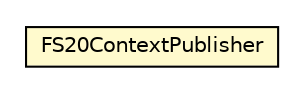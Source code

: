 #!/usr/local/bin/dot
#
# Class diagram 
# Generated by UMLGraph version R5_6-24-gf6e263 (http://www.umlgraph.org/)
#

digraph G {
	edge [fontname="Helvetica",fontsize=10,labelfontname="Helvetica",labelfontsize=10];
	node [fontname="Helvetica",fontsize=10,shape=plaintext];
	nodesep=0.25;
	ranksep=0.5;
	// org.universAAL.lddi.fs20.exporter.FS20ContextPublisher
	c3927275 [label=<<table title="org.universAAL.lddi.fs20.exporter.FS20ContextPublisher" border="0" cellborder="1" cellspacing="0" cellpadding="2" port="p" bgcolor="lemonChiffon" href="./FS20ContextPublisher.html">
		<tr><td><table border="0" cellspacing="0" cellpadding="1">
<tr><td align="center" balign="center"> FS20ContextPublisher </td></tr>
		</table></td></tr>
		</table>>, URL="./FS20ContextPublisher.html", fontname="Helvetica", fontcolor="black", fontsize=10.0];
}

